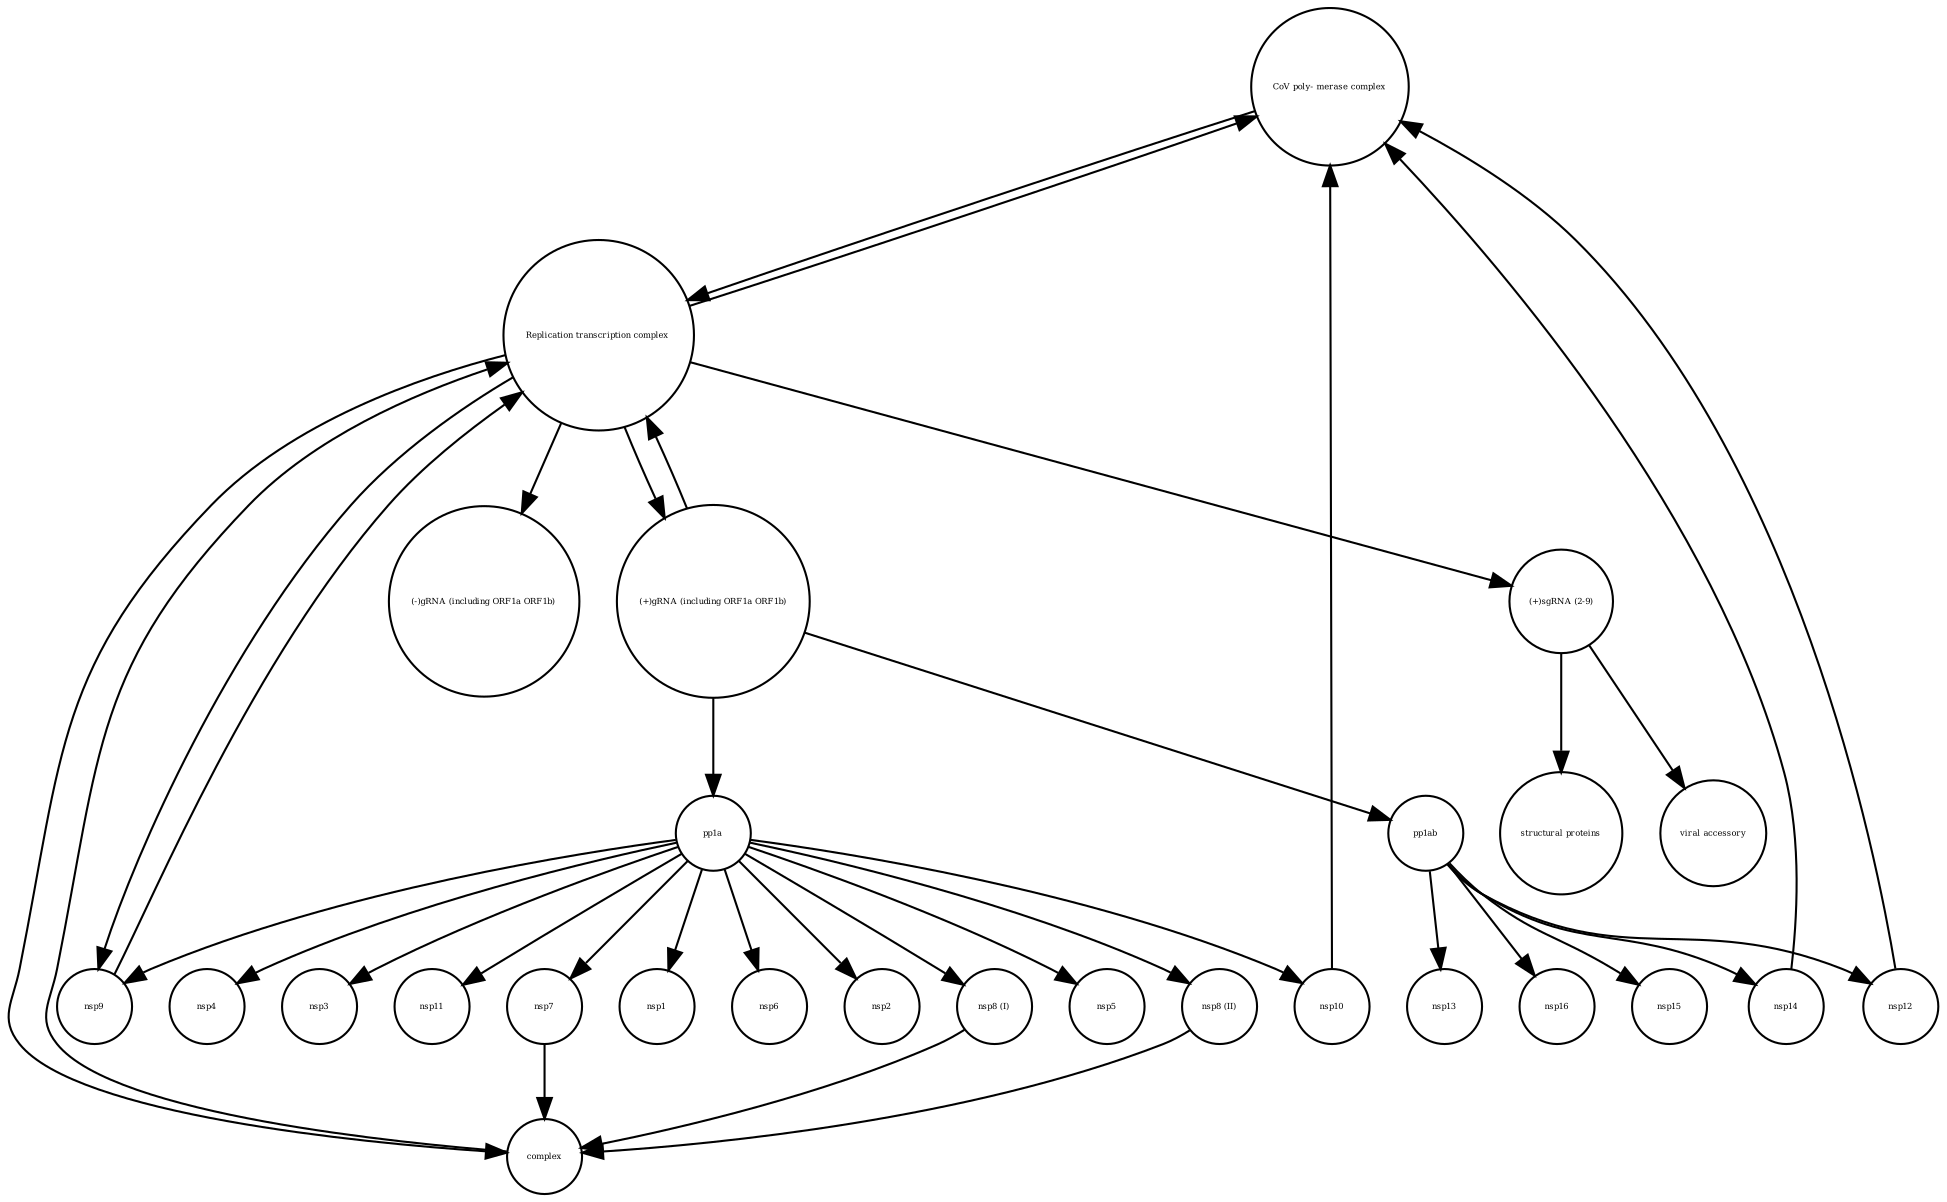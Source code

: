 strict digraph  {
"CoV poly- merase complex" [annotation="", bipartite=0, cls=complex, fontsize=4, label="CoV poly- merase complex", shape=circle];
pp1a [annotation="", bipartite=0, cls=macromolecule, fontsize=4, label=pp1a, shape=circle];
"(+)gRNA (including ORF1a ORF1b)" [annotation="", bipartite=0, cls="nucleic acid feature", fontsize=4, label="(+)gRNA (including ORF1a ORF1b)", shape=circle];
nsp7 [annotation="", bipartite=0, cls=macromolecule, fontsize=4, label=nsp7, shape=circle];
nsp5 [annotation="", bipartite=0, cls=macromolecule, fontsize=4, label=nsp5, shape=circle];
"viral accessory" [annotation="", bipartite=0, cls=macromolecule, fontsize=4, label="viral accessory", shape=circle];
nsp4 [annotation="", bipartite=0, cls=macromolecule, fontsize=4, label=nsp4, shape=circle];
nsp10 [annotation="", bipartite=0, cls=macromolecule, fontsize=4, label=nsp10, shape=circle];
nsp3 [annotation="", bipartite=0, cls=macromolecule, fontsize=4, label=nsp3, shape=circle];
nsp13 [annotation="", bipartite=0, cls=macromolecule, fontsize=4, label=nsp13, shape=circle];
"nsp8 (I)" [annotation="", bipartite=0, cls=macromolecule, fontsize=4, label="nsp8 (I)", shape=circle];
nsp11 [annotation="", bipartite=0, cls=macromolecule, fontsize=4, label=nsp11, shape=circle];
nsp1 [annotation="", bipartite=0, cls=macromolecule, fontsize=4, label=nsp1, shape=circle];
nsp14 [annotation="", bipartite=0, cls=macromolecule, fontsize=4, label=nsp14, shape=circle];
nsp6 [annotation="", bipartite=0, cls=macromolecule, fontsize=4, label=nsp6, shape=circle];
pp1ab [annotation="", bipartite=0, cls=macromolecule, fontsize=4, label=pp1ab, shape=circle];
"Replication transcription complex " [annotation="", bipartite=0, cls=complex, fontsize=4, label="Replication transcription complex ", shape=circle];
nsp2 [annotation="", bipartite=0, cls=macromolecule, fontsize=4, label=nsp2, shape=circle];
complex [annotation="", bipartite=0, cls=complex, fontsize=4, label=complex, shape=circle];
"nsp8 (II)" [annotation="", bipartite=0, cls=macromolecule, fontsize=4, label="nsp8 (II)", shape=circle];
"(-)gRNA (including ORF1a ORF1b)" [annotation="", bipartite=0, cls="nucleic acid feature", fontsize=4, label="(-)gRNA (including ORF1a ORF1b)", shape=circle];
nsp16 [annotation="", bipartite=0, cls=macromolecule, fontsize=4, label=nsp16, shape=circle];
nsp15 [annotation="", bipartite=0, cls=macromolecule, fontsize=4, label=nsp15, shape=circle];
"(+)sgRNA (2-9)" [annotation="", bipartite=0, cls="nucleic acid feature", fontsize=4, label="(+)sgRNA (2-9)", shape=circle];
nsp9 [annotation="", bipartite=0, cls=macromolecule, fontsize=4, label=nsp9, shape=circle];
"structural proteins" [annotation="", bipartite=0, cls=macromolecule, fontsize=4, label="structural proteins", shape=circle];
nsp12 [annotation="", bipartite=0, cls=macromolecule, fontsize=4, label=nsp12, shape=circle];
"CoV poly- merase complex" -> "Replication transcription complex "  [annotation="", interaction_type=production];
pp1a -> nsp2  [annotation="", interaction_type=production];
pp1a -> "nsp8 (I)"  [annotation="", interaction_type=production];
pp1a -> nsp11  [annotation="", interaction_type=production];
pp1a -> "nsp8 (II)"  [annotation="", interaction_type=production];
pp1a -> nsp7  [annotation="", interaction_type=production];
pp1a -> nsp1  [annotation="", interaction_type=production];
pp1a -> nsp5  [annotation="", interaction_type=production];
pp1a -> nsp10  [annotation="", interaction_type=production];
pp1a -> nsp6  [annotation="", interaction_type=production];
pp1a -> nsp9  [annotation="", interaction_type=production];
pp1a -> nsp3  [annotation="", interaction_type=production];
pp1a -> nsp4  [annotation="", interaction_type=production];
"(+)gRNA (including ORF1a ORF1b)" -> pp1a  [annotation="", interaction_type="necessary stimulation"];
"(+)gRNA (including ORF1a ORF1b)" -> "Replication transcription complex "  [annotation="", interaction_type=production];
"(+)gRNA (including ORF1a ORF1b)" -> pp1ab  [annotation="", interaction_type="necessary stimulation"];
nsp7 -> complex  [annotation="", interaction_type=production];
nsp10 -> "CoV poly- merase complex"  [annotation="", interaction_type=production];
"nsp8 (I)" -> complex  [annotation="", interaction_type=production];
nsp14 -> "CoV poly- merase complex"  [annotation="", interaction_type=production];
pp1ab -> nsp15  [annotation="", interaction_type=production];
pp1ab -> nsp16  [annotation="", interaction_type=production];
pp1ab -> nsp14  [annotation="", interaction_type=production];
pp1ab -> nsp13  [annotation="", interaction_type=production];
pp1ab -> nsp12  [annotation="", interaction_type=production];
"Replication transcription complex " -> "(+)sgRNA (2-9)"  [annotation="", interaction_type="necessary stimulation"];
"Replication transcription complex " -> "CoV poly- merase complex"  [annotation="", interaction_type=production];
"Replication transcription complex " -> complex  [annotation="", interaction_type=production];
"Replication transcription complex " -> "(+)gRNA (including ORF1a ORF1b)"  [annotation="", interaction_type=production];
"Replication transcription complex " -> "(-)gRNA (including ORF1a ORF1b)"  [annotation="", interaction_type=production];
"Replication transcription complex " -> nsp9  [annotation="", interaction_type=production];
complex -> "Replication transcription complex "  [annotation="", interaction_type=production];
"nsp8 (II)" -> complex  [annotation="", interaction_type=production];
"(+)sgRNA (2-9)" -> "structural proteins"  [annotation="", interaction_type="necessary stimulation"];
"(+)sgRNA (2-9)" -> "viral accessory"  [annotation="", interaction_type="necessary stimulation"];
nsp9 -> "Replication transcription complex "  [annotation="", interaction_type=production];
nsp12 -> "CoV poly- merase complex"  [annotation="", interaction_type=production];
}

